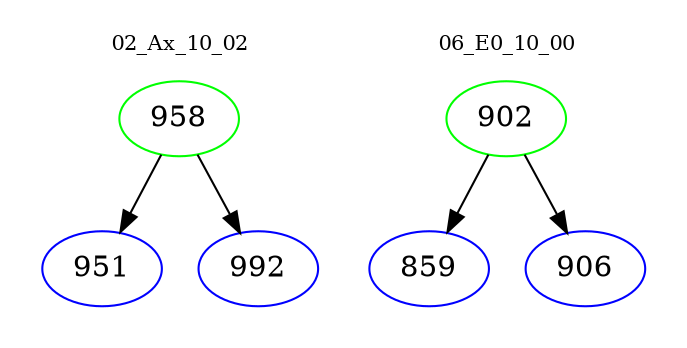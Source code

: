 digraph{
subgraph cluster_0 {
color = white
label = "02_Ax_10_02";
fontsize=10;
T0_958 [label="958", color="green"]
T0_958 -> T0_951 [color="black"]
T0_951 [label="951", color="blue"]
T0_958 -> T0_992 [color="black"]
T0_992 [label="992", color="blue"]
}
subgraph cluster_1 {
color = white
label = "06_E0_10_00";
fontsize=10;
T1_902 [label="902", color="green"]
T1_902 -> T1_859 [color="black"]
T1_859 [label="859", color="blue"]
T1_902 -> T1_906 [color="black"]
T1_906 [label="906", color="blue"]
}
}

